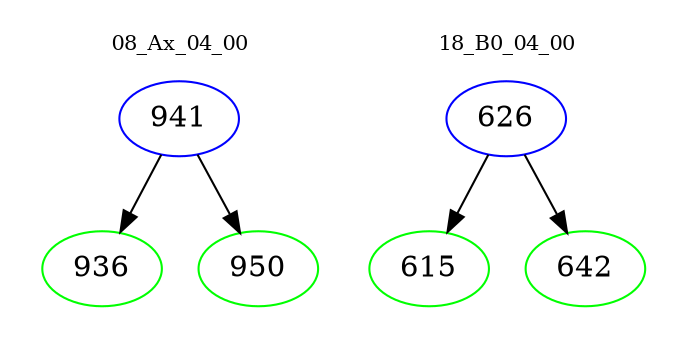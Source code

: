 digraph{
subgraph cluster_0 {
color = white
label = "08_Ax_04_00";
fontsize=10;
T0_941 [label="941", color="blue"]
T0_941 -> T0_936 [color="black"]
T0_936 [label="936", color="green"]
T0_941 -> T0_950 [color="black"]
T0_950 [label="950", color="green"]
}
subgraph cluster_1 {
color = white
label = "18_B0_04_00";
fontsize=10;
T1_626 [label="626", color="blue"]
T1_626 -> T1_615 [color="black"]
T1_615 [label="615", color="green"]
T1_626 -> T1_642 [color="black"]
T1_642 [label="642", color="green"]
}
}
